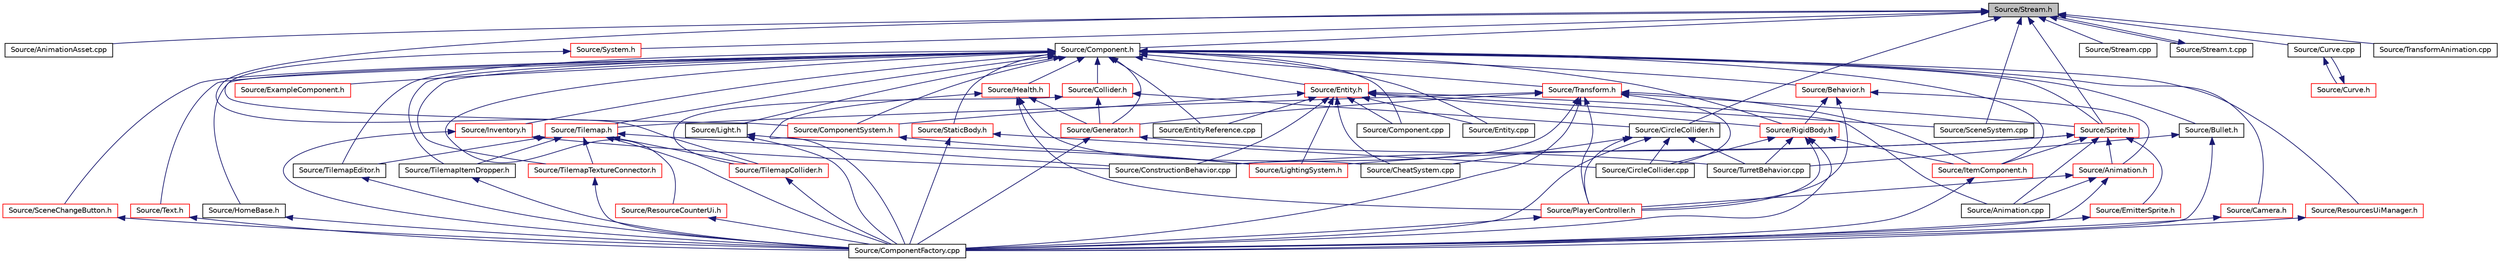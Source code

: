 digraph "Source/Stream.h"
{
 // LATEX_PDF_SIZE
  edge [fontname="Helvetica",fontsize="10",labelfontname="Helvetica",labelfontsize="10"];
  node [fontname="Helvetica",fontsize="10",shape=record];
  Node1 [label="Source/Stream.h",height=0.2,width=0.4,color="black", fillcolor="grey75", style="filled", fontcolor="black",tooltip="JSON File reading/writing."];
  Node1 -> Node2 [dir="back",color="midnightblue",fontsize="10",style="solid",fontname="Helvetica"];
  Node2 [label="Source/AnimationAsset.cpp",height=0.2,width=0.4,color="black", fillcolor="white", style="filled",URL="$AnimationAsset_8cpp.html",tooltip="Asset that contains information about a spritesheet animation."];
  Node1 -> Node3 [dir="back",color="midnightblue",fontsize="10",style="solid",fontname="Helvetica"];
  Node3 [label="Source/CircleCollider.h",height=0.2,width=0.4,color="black", fillcolor="white", style="filled",URL="$CircleCollider_8h.html",tooltip="Circle-shaped collider."];
  Node3 -> Node4 [dir="back",color="midnightblue",fontsize="10",style="solid",fontname="Helvetica"];
  Node4 [label="Source/CheatSystem.cpp",height=0.2,width=0.4,color="black", fillcolor="white", style="filled",URL="$CheatSystem_8cpp.html",tooltip="CheatSystem Class definition."];
  Node3 -> Node5 [dir="back",color="midnightblue",fontsize="10",style="solid",fontname="Helvetica"];
  Node5 [label="Source/CircleCollider.cpp",height=0.2,width=0.4,color="black", fillcolor="white", style="filled",URL="$CircleCollider_8cpp.html",tooltip="Circle-shaped collider."];
  Node3 -> Node6 [dir="back",color="midnightblue",fontsize="10",style="solid",fontname="Helvetica"];
  Node6 [label="Source/ComponentFactory.cpp",height=0.2,width=0.4,color="black", fillcolor="white", style="filled",URL="$ComponentFactory_8cpp.html",tooltip="Definitions for the component factory class."];
  Node3 -> Node7 [dir="back",color="midnightblue",fontsize="10",style="solid",fontname="Helvetica"];
  Node7 [label="Source/PlayerController.h",height=0.2,width=0.4,color="red", fillcolor="white", style="filled",URL="$PlayerController_8h.html",tooltip="PlayerController Behaviour Class."];
  Node7 -> Node6 [dir="back",color="midnightblue",fontsize="10",style="solid",fontname="Helvetica"];
  Node3 -> Node10 [dir="back",color="midnightblue",fontsize="10",style="solid",fontname="Helvetica"];
  Node10 [label="Source/TurretBehavior.cpp",height=0.2,width=0.4,color="black", fillcolor="white", style="filled",URL="$TurretBehavior_8cpp.html",tooltip="Behavior Compenent for Basic Turret"];
  Node1 -> Node11 [dir="back",color="midnightblue",fontsize="10",style="solid",fontname="Helvetica"];
  Node11 [label="Source/Component.h",height=0.2,width=0.4,color="black", fillcolor="white", style="filled",URL="$Component_8h.html",tooltip="Virtual component header."];
  Node11 -> Node12 [dir="back",color="midnightblue",fontsize="10",style="solid",fontname="Helvetica"];
  Node12 [label="Source/Behavior.h",height=0.2,width=0.4,color="red", fillcolor="white", style="filled",URL="$Behavior_8h.html",tooltip="Virtual behavior component header."];
  Node12 -> Node13 [dir="back",color="midnightblue",fontsize="10",style="solid",fontname="Helvetica"];
  Node13 [label="Source/Animation.h",height=0.2,width=0.4,color="red", fillcolor="white", style="filled",URL="$Animation_8h.html",tooltip="animation component class"];
  Node13 -> Node14 [dir="back",color="midnightblue",fontsize="10",style="solid",fontname="Helvetica"];
  Node14 [label="Source/Animation.cpp",height=0.2,width=0.4,color="black", fillcolor="white", style="filled",URL="$Animation_8cpp.html",tooltip="animation component implimentation"];
  Node13 -> Node6 [dir="back",color="midnightblue",fontsize="10",style="solid",fontname="Helvetica"];
  Node13 -> Node7 [dir="back",color="midnightblue",fontsize="10",style="solid",fontname="Helvetica"];
  Node12 -> Node7 [dir="back",color="midnightblue",fontsize="10",style="solid",fontname="Helvetica"];
  Node12 -> Node42 [dir="back",color="midnightblue",fontsize="10",style="solid",fontname="Helvetica"];
  Node42 [label="Source/RigidBody.h",height=0.2,width=0.4,color="red", fillcolor="white", style="filled",URL="$RigidBody_8h_source.html",tooltip=" "];
  Node42 -> Node5 [dir="back",color="midnightblue",fontsize="10",style="solid",fontname="Helvetica"];
  Node42 -> Node6 [dir="back",color="midnightblue",fontsize="10",style="solid",fontname="Helvetica"];
  Node42 -> Node51 [dir="back",color="midnightblue",fontsize="10",style="solid",fontname="Helvetica"];
  Node51 [label="Source/ItemComponent.h",height=0.2,width=0.4,color="red", fillcolor="white", style="filled",URL="$ItemComponent_8h.html",tooltip="Item in the world that can be picked up."];
  Node51 -> Node6 [dir="back",color="midnightblue",fontsize="10",style="solid",fontname="Helvetica"];
  Node42 -> Node7 [dir="back",color="midnightblue",fontsize="10",style="solid",fontname="Helvetica"];
  Node42 -> Node10 [dir="back",color="midnightblue",fontsize="10",style="solid",fontname="Helvetica"];
  Node11 -> Node53 [dir="back",color="midnightblue",fontsize="10",style="solid",fontname="Helvetica"];
  Node53 [label="Source/Bullet.h",height=0.2,width=0.4,color="black", fillcolor="white", style="filled",URL="$Bullet_8h_source.html",tooltip=" "];
  Node53 -> Node6 [dir="back",color="midnightblue",fontsize="10",style="solid",fontname="Helvetica"];
  Node53 -> Node10 [dir="back",color="midnightblue",fontsize="10",style="solid",fontname="Helvetica"];
  Node11 -> Node54 [dir="back",color="midnightblue",fontsize="10",style="solid",fontname="Helvetica"];
  Node54 [label="Source/Camera.h",height=0.2,width=0.4,color="red", fillcolor="white", style="filled",URL="$Camera_8h.html",tooltip="Camera component for rendering."];
  Node54 -> Node6 [dir="back",color="midnightblue",fontsize="10",style="solid",fontname="Helvetica"];
  Node11 -> Node64 [dir="back",color="midnightblue",fontsize="10",style="solid",fontname="Helvetica"];
  Node64 [label="Source/Collider.h",height=0.2,width=0.4,color="red", fillcolor="white", style="filled",URL="$Collider_8h.html",tooltip="Base component for detecting collisions."];
  Node64 -> Node3 [dir="back",color="midnightblue",fontsize="10",style="solid",fontname="Helvetica"];
  Node64 -> Node24 [dir="back",color="midnightblue",fontsize="10",style="solid",fontname="Helvetica"];
  Node24 [label="Source/Generator.h",height=0.2,width=0.4,color="red", fillcolor="white", style="filled",URL="$Generator_8h_source.html",tooltip=" "];
  Node24 -> Node6 [dir="back",color="midnightblue",fontsize="10",style="solid",fontname="Helvetica"];
  Node24 -> Node10 [dir="back",color="midnightblue",fontsize="10",style="solid",fontname="Helvetica"];
  Node64 -> Node65 [dir="back",color="midnightblue",fontsize="10",style="solid",fontname="Helvetica"];
  Node65 [label="Source/TilemapCollider.h",height=0.2,width=0.4,color="red", fillcolor="white", style="filled",URL="$TilemapCollider_8h.html",tooltip="tilemap collider"];
  Node65 -> Node6 [dir="back",color="midnightblue",fontsize="10",style="solid",fontname="Helvetica"];
  Node11 -> Node66 [dir="back",color="midnightblue",fontsize="10",style="solid",fontname="Helvetica"];
  Node66 [label="Source/Component.cpp",height=0.2,width=0.4,color="black", fillcolor="white", style="filled",URL="$Component_8cpp.html",tooltip="Virtual component header."];
  Node11 -> Node67 [dir="back",color="midnightblue",fontsize="10",style="solid",fontname="Helvetica"];
  Node67 [label="Source/ComponentSystem.h",height=0.2,width=0.4,color="red", fillcolor="white", style="filled",URL="$ComponentSystem_8h.html",tooltip="System that keeps track of a specific kind of Component."];
  Node67 -> Node68 [dir="back",color="midnightblue",fontsize="10",style="solid",fontname="Helvetica"];
  Node68 [label="Source/LightingSystem.h",height=0.2,width=0.4,color="red", fillcolor="white", style="filled",URL="$LightingSystem_8h.html",tooltip="Lighting system interface."];
  Node11 -> Node70 [dir="back",color="midnightblue",fontsize="10",style="solid",fontname="Helvetica"];
  Node70 [label="Source/Entity.cpp",height=0.2,width=0.4,color="black", fillcolor="white", style="filled",URL="$Entity_8cpp.html",tooltip="Function definitions for the Entity class."];
  Node11 -> Node71 [dir="back",color="midnightblue",fontsize="10",style="solid",fontname="Helvetica"];
  Node71 [label="Source/Entity.h",height=0.2,width=0.4,color="red", fillcolor="white", style="filled",URL="$Entity_8h.html",tooltip="Entity class which holds Components."];
  Node71 -> Node14 [dir="back",color="midnightblue",fontsize="10",style="solid",fontname="Helvetica"];
  Node71 -> Node4 [dir="back",color="midnightblue",fontsize="10",style="solid",fontname="Helvetica"];
  Node71 -> Node66 [dir="back",color="midnightblue",fontsize="10",style="solid",fontname="Helvetica"];
  Node71 -> Node67 [dir="back",color="midnightblue",fontsize="10",style="solid",fontname="Helvetica"];
  Node71 -> Node22 [dir="back",color="midnightblue",fontsize="10",style="solid",fontname="Helvetica"];
  Node22 [label="Source/ConstructionBehavior.cpp",height=0.2,width=0.4,color="black", fillcolor="white", style="filled",URL="$ConstructionBehavior_8cpp.html",tooltip="handles the construction of towers and modification of terrain"];
  Node71 -> Node70 [dir="back",color="midnightblue",fontsize="10",style="solid",fontname="Helvetica"];
  Node71 -> Node73 [dir="back",color="midnightblue",fontsize="10",style="solid",fontname="Helvetica"];
  Node73 [label="Source/EntityReference.cpp",height=0.2,width=0.4,color="black", fillcolor="white", style="filled",URL="$EntityReference_8cpp.html",tooltip="a reference to an Entity in the scene"];
  Node71 -> Node68 [dir="back",color="midnightblue",fontsize="10",style="solid",fontname="Helvetica"];
  Node71 -> Node42 [dir="back",color="midnightblue",fontsize="10",style="solid",fontname="Helvetica"];
  Node71 -> Node77 [dir="back",color="midnightblue",fontsize="10",style="solid",fontname="Helvetica"];
  Node77 [label="Source/SceneSystem.cpp",height=0.2,width=0.4,color="black", fillcolor="white", style="filled",URL="$SceneSystem_8cpp.html",tooltip="handles the process of resetting and changing scenes"];
  Node11 -> Node73 [dir="back",color="midnightblue",fontsize="10",style="solid",fontname="Helvetica"];
  Node11 -> Node87 [dir="back",color="midnightblue",fontsize="10",style="solid",fontname="Helvetica"];
  Node87 [label="Source/ExampleComponent.h",height=0.2,width=0.4,color="red", fillcolor="white", style="filled",URL="$ExampleComponent_8h.html",tooltip="DESCRIPTION HERE."];
  Node11 -> Node24 [dir="back",color="midnightblue",fontsize="10",style="solid",fontname="Helvetica"];
  Node11 -> Node89 [dir="back",color="midnightblue",fontsize="10",style="solid",fontname="Helvetica"];
  Node89 [label="Source/Health.h",height=0.2,width=0.4,color="red", fillcolor="white", style="filled",URL="$Health_8h_source.html",tooltip=" "];
  Node89 -> Node4 [dir="back",color="midnightblue",fontsize="10",style="solid",fontname="Helvetica"];
  Node89 -> Node6 [dir="back",color="midnightblue",fontsize="10",style="solid",fontname="Helvetica"];
  Node89 -> Node24 [dir="back",color="midnightblue",fontsize="10",style="solid",fontname="Helvetica"];
  Node89 -> Node7 [dir="back",color="midnightblue",fontsize="10",style="solid",fontname="Helvetica"];
  Node11 -> Node90 [dir="back",color="midnightblue",fontsize="10",style="solid",fontname="Helvetica"];
  Node90 [label="Source/HomeBase.h",height=0.2,width=0.4,color="black", fillcolor="white", style="filled",URL="$HomeBase_8h_source.html",tooltip=" "];
  Node90 -> Node6 [dir="back",color="midnightblue",fontsize="10",style="solid",fontname="Helvetica"];
  Node11 -> Node91 [dir="back",color="midnightblue",fontsize="10",style="solid",fontname="Helvetica"];
  Node91 [label="Source/Inventory.h",height=0.2,width=0.4,color="red", fillcolor="white", style="filled",URL="$Inventory_8h.html",tooltip="Inventory component that stores items."];
  Node91 -> Node6 [dir="back",color="midnightblue",fontsize="10",style="solid",fontname="Helvetica"];
  Node91 -> Node22 [dir="back",color="midnightblue",fontsize="10",style="solid",fontname="Helvetica"];
  Node11 -> Node51 [dir="back",color="midnightblue",fontsize="10",style="solid",fontname="Helvetica"];
  Node11 -> Node93 [dir="back",color="midnightblue",fontsize="10",style="solid",fontname="Helvetica"];
  Node93 [label="Source/Light.h",height=0.2,width=0.4,color="black", fillcolor="white", style="filled",URL="$Light_8h.html",tooltip="Light source component. It shines."];
  Node93 -> Node6 [dir="back",color="midnightblue",fontsize="10",style="solid",fontname="Helvetica"];
  Node93 -> Node68 [dir="back",color="midnightblue",fontsize="10",style="solid",fontname="Helvetica"];
  Node11 -> Node94 [dir="back",color="midnightblue",fontsize="10",style="solid",fontname="Helvetica"];
  Node94 [label="Source/ResourceCounterUi.h",height=0.2,width=0.4,color="red", fillcolor="white", style="filled",URL="$ResourceCounterUi_8h.html",tooltip="Ui Component that displays a resource sprite and a count."];
  Node94 -> Node6 [dir="back",color="midnightblue",fontsize="10",style="solid",fontname="Helvetica"];
  Node11 -> Node95 [dir="back",color="midnightblue",fontsize="10",style="solid",fontname="Helvetica"];
  Node95 [label="Source/ResourcesUiManager.h",height=0.2,width=0.4,color="red", fillcolor="white", style="filled",URL="$ResourcesUiManager_8h.html",tooltip="Component that manages the UI for displaying what resources a player currently has."];
  Node95 -> Node6 [dir="back",color="midnightblue",fontsize="10",style="solid",fontname="Helvetica"];
  Node11 -> Node42 [dir="back",color="midnightblue",fontsize="10",style="solid",fontname="Helvetica"];
  Node11 -> Node96 [dir="back",color="midnightblue",fontsize="10",style="solid",fontname="Helvetica"];
  Node96 [label="Source/SceneChangeButton.h",height=0.2,width=0.4,color="red", fillcolor="white", style="filled",URL="$SceneChangeButton_8h.html",tooltip="Component that changes the scene when clicked."];
  Node96 -> Node6 [dir="back",color="midnightblue",fontsize="10",style="solid",fontname="Helvetica"];
  Node11 -> Node98 [dir="back",color="midnightblue",fontsize="10",style="solid",fontname="Helvetica"];
  Node98 [label="Source/Sprite.h",height=0.2,width=0.4,color="red", fillcolor="white", style="filled",URL="$Sprite_8h_source.html",tooltip=" "];
  Node98 -> Node14 [dir="back",color="midnightblue",fontsize="10",style="solid",fontname="Helvetica"];
  Node98 -> Node13 [dir="back",color="midnightblue",fontsize="10",style="solid",fontname="Helvetica"];
  Node98 -> Node22 [dir="back",color="midnightblue",fontsize="10",style="solid",fontname="Helvetica"];
  Node98 -> Node99 [dir="back",color="midnightblue",fontsize="10",style="solid",fontname="Helvetica"];
  Node99 [label="Source/EmitterSprite.h",height=0.2,width=0.4,color="red", fillcolor="white", style="filled",URL="$EmitterSprite_8h.html",tooltip="Renders particles using data from SSBO."];
  Node99 -> Node6 [dir="back",color="midnightblue",fontsize="10",style="solid",fontname="Helvetica"];
  Node98 -> Node51 [dir="back",color="midnightblue",fontsize="10",style="solid",fontname="Helvetica"];
  Node98 -> Node68 [dir="back",color="midnightblue",fontsize="10",style="solid",fontname="Helvetica"];
  Node11 -> Node103 [dir="back",color="midnightblue",fontsize="10",style="solid",fontname="Helvetica"];
  Node103 [label="Source/StaticBody.h",height=0.2,width=0.4,color="red", fillcolor="white", style="filled",URL="$StaticBody_8h.html",tooltip="pysics body which can be collided with and does not move"];
  Node103 -> Node5 [dir="back",color="midnightblue",fontsize="10",style="solid",fontname="Helvetica"];
  Node103 -> Node6 [dir="back",color="midnightblue",fontsize="10",style="solid",fontname="Helvetica"];
  Node11 -> Node105 [dir="back",color="midnightblue",fontsize="10",style="solid",fontname="Helvetica"];
  Node105 [label="Source/Text.h",height=0.2,width=0.4,color="red", fillcolor="white", style="filled",URL="$Text_8h.html",tooltip="Component that makes use of Tilemap to draw text."];
  Node105 -> Node6 [dir="back",color="midnightblue",fontsize="10",style="solid",fontname="Helvetica"];
  Node11 -> Node80 [dir="back",color="midnightblue",fontsize="10",style="solid",fontname="Helvetica"];
  Node80 [label="Source/Tilemap.h",height=0.2,width=0.4,color="red", fillcolor="white", style="filled",URL="$Tilemap_8h.html",tooltip="Tilemap component - loads and manages a tilemap array."];
  Node80 -> Node6 [dir="back",color="midnightblue",fontsize="10",style="solid",fontname="Helvetica"];
  Node80 -> Node22 [dir="back",color="midnightblue",fontsize="10",style="solid",fontname="Helvetica"];
  Node80 -> Node65 [dir="back",color="midnightblue",fontsize="10",style="solid",fontname="Helvetica"];
  Node80 -> Node83 [dir="back",color="midnightblue",fontsize="10",style="solid",fontname="Helvetica"];
  Node83 [label="Source/TilemapEditor.h",height=0.2,width=0.4,color="black", fillcolor="white", style="filled",URL="$TilemapEditor_8h.html",tooltip="Component that allows direct editing of a Tilemap."];
  Node83 -> Node6 [dir="back",color="midnightblue",fontsize="10",style="solid",fontname="Helvetica"];
  Node80 -> Node84 [dir="back",color="midnightblue",fontsize="10",style="solid",fontname="Helvetica"];
  Node84 [label="Source/TilemapItemDropper.h",height=0.2,width=0.4,color="black", fillcolor="white", style="filled",URL="$TilemapItemDropper_8h.html",tooltip="Drops an item whenever a tile is broken."];
  Node84 -> Node6 [dir="back",color="midnightblue",fontsize="10",style="solid",fontname="Helvetica"];
  Node80 -> Node86 [dir="back",color="midnightblue",fontsize="10",style="solid",fontname="Helvetica"];
  Node86 [label="Source/TilemapTextureConnector.h",height=0.2,width=0.4,color="red", fillcolor="white", style="filled",URL="$TilemapTextureConnector_8h.html",tooltip="Component that uses a parent 'source' tilemap to update a child tilemap with connected textures."];
  Node86 -> Node6 [dir="back",color="midnightblue",fontsize="10",style="solid",fontname="Helvetica"];
  Node11 -> Node83 [dir="back",color="midnightblue",fontsize="10",style="solid",fontname="Helvetica"];
  Node11 -> Node84 [dir="back",color="midnightblue",fontsize="10",style="solid",fontname="Helvetica"];
  Node11 -> Node86 [dir="back",color="midnightblue",fontsize="10",style="solid",fontname="Helvetica"];
  Node11 -> Node106 [dir="back",color="midnightblue",fontsize="10",style="solid",fontname="Helvetica"];
  Node106 [label="Source/Transform.h",height=0.2,width=0.4,color="red", fillcolor="white", style="filled",URL="$Transform_8h.html",tooltip="Transform."];
  Node106 -> Node5 [dir="back",color="midnightblue",fontsize="10",style="solid",fontname="Helvetica"];
  Node106 -> Node6 [dir="back",color="midnightblue",fontsize="10",style="solid",fontname="Helvetica"];
  Node106 -> Node22 [dir="back",color="midnightblue",fontsize="10",style="solid",fontname="Helvetica"];
  Node106 -> Node24 [dir="back",color="midnightblue",fontsize="10",style="solid",fontname="Helvetica"];
  Node106 -> Node51 [dir="back",color="midnightblue",fontsize="10",style="solid",fontname="Helvetica"];
  Node106 -> Node7 [dir="back",color="midnightblue",fontsize="10",style="solid",fontname="Helvetica"];
  Node106 -> Node98 [dir="back",color="midnightblue",fontsize="10",style="solid",fontname="Helvetica"];
  Node106 -> Node80 [dir="back",color="midnightblue",fontsize="10",style="solid",fontname="Helvetica"];
  Node1 -> Node111 [dir="back",color="midnightblue",fontsize="10",style="solid",fontname="Helvetica"];
  Node111 [label="Source/Curve.cpp",height=0.2,width=0.4,color="black", fillcolor="white", style="filled",URL="$Curve_8cpp.html",tooltip="class for interpolating between sequences of values"];
  Node111 -> Node112 [dir="back",color="midnightblue",fontsize="10",style="solid",fontname="Helvetica"];
  Node112 [label="Source/Curve.h",height=0.2,width=0.4,color="red", fillcolor="white", style="filled",URL="$Curve_8h.html",tooltip="class for interpolating between sequences of values"];
  Node112 -> Node111 [dir="back",color="midnightblue",fontsize="10",style="solid",fontname="Helvetica"];
  Node1 -> Node77 [dir="back",color="midnightblue",fontsize="10",style="solid",fontname="Helvetica"];
  Node1 -> Node98 [dir="back",color="midnightblue",fontsize="10",style="solid",fontname="Helvetica"];
  Node1 -> Node115 [dir="back",color="midnightblue",fontsize="10",style="solid",fontname="Helvetica"];
  Node115 [label="Source/Stream.cpp",height=0.2,width=0.4,color="black", fillcolor="white", style="filled",URL="$Stream_8cpp.html",tooltip="JSON File reading/writing."];
  Node1 -> Node116 [dir="back",color="midnightblue",fontsize="10",style="solid",fontname="Helvetica"];
  Node116 [label="Source/Stream.t.cpp",height=0.2,width=0.4,color="black", fillcolor="white", style="filled",URL="$Stream_8t_8cpp.html",tooltip="JSON File reading/writing."];
  Node116 -> Node1 [dir="back",color="midnightblue",fontsize="10",style="solid",fontname="Helvetica"];
  Node1 -> Node117 [dir="back",color="midnightblue",fontsize="10",style="solid",fontname="Helvetica"];
  Node117 [label="Source/System.h",height=0.2,width=0.4,color="red", fillcolor="white", style="filled",URL="$System_8h.html",tooltip="Base class for all Systems."];
  Node117 -> Node67 [dir="back",color="midnightblue",fontsize="10",style="solid",fontname="Helvetica"];
  Node1 -> Node65 [dir="back",color="midnightblue",fontsize="10",style="solid",fontname="Helvetica"];
  Node1 -> Node114 [dir="back",color="midnightblue",fontsize="10",style="solid",fontname="Helvetica"];
  Node114 [label="Source/TransformAnimation.cpp",height=0.2,width=0.4,color="black", fillcolor="white", style="filled",URL="$TransformAnimation_8cpp.html",tooltip="Asset that animates a Transform with Curves."];
}
